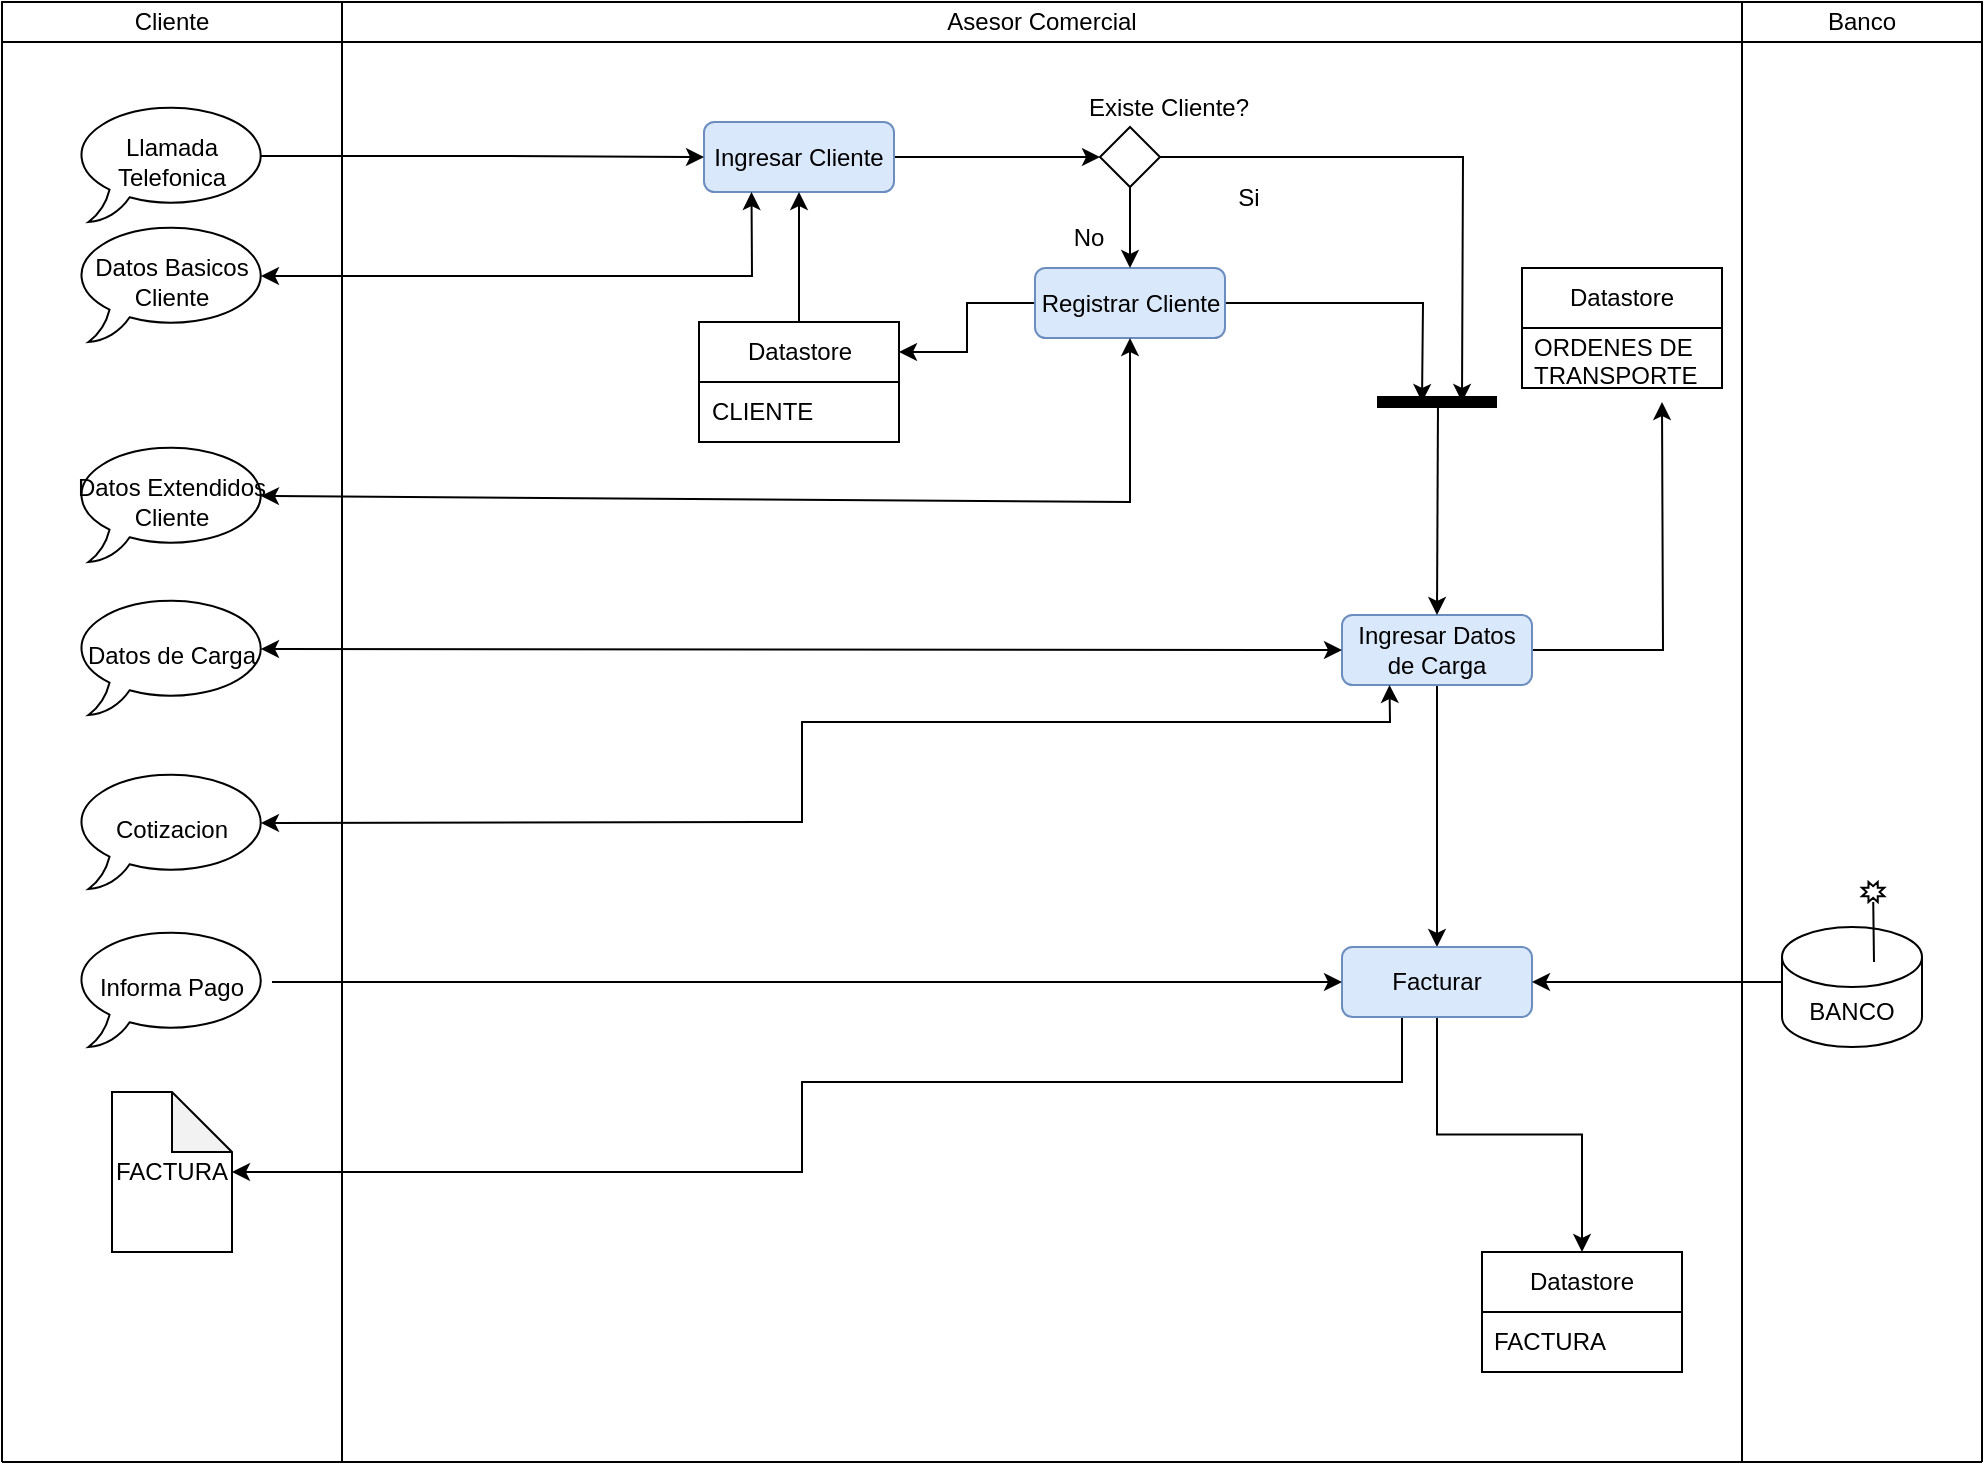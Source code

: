 <mxfile version="21.3.2" type="device">
  <diagram name="Page-1" id="kCXuuyoQye9iRfK6LjE1">
    <mxGraphModel dx="1259" dy="692" grid="1" gridSize="10" guides="1" tooltips="1" connect="1" arrows="1" fold="1" page="1" pageScale="1" pageWidth="850" pageHeight="1100" math="0" shadow="0">
      <root>
        <mxCell id="0" />
        <mxCell id="1" parent="0" />
        <mxCell id="eAh5_Kuf3kncuD3NVC9x-2" value="Cliente" style="rounded=0;whiteSpace=wrap;html=1;" parent="1" vertex="1">
          <mxGeometry x="220" y="500" width="170" height="20" as="geometry" />
        </mxCell>
        <mxCell id="eAh5_Kuf3kncuD3NVC9x-3" value="Asesor Comercial" style="rounded=0;whiteSpace=wrap;html=1;" parent="1" vertex="1">
          <mxGeometry x="390" y="500" width="700" height="20" as="geometry" />
        </mxCell>
        <mxCell id="eAh5_Kuf3kncuD3NVC9x-4" value="Banco" style="rounded=0;whiteSpace=wrap;html=1;" parent="1" vertex="1">
          <mxGeometry x="1090" y="500" width="120" height="20" as="geometry" />
        </mxCell>
        <mxCell id="eAh5_Kuf3kncuD3NVC9x-5" value="" style="endArrow=none;html=1;rounded=0;" parent="1" edge="1">
          <mxGeometry width="50" height="50" relative="1" as="geometry">
            <mxPoint x="390" y="1230" as="sourcePoint" />
            <mxPoint x="390" y="520" as="targetPoint" />
          </mxGeometry>
        </mxCell>
        <mxCell id="eAh5_Kuf3kncuD3NVC9x-8" value="" style="endArrow=none;html=1;rounded=0;" parent="1" edge="1">
          <mxGeometry width="50" height="50" relative="1" as="geometry">
            <mxPoint x="220" y="1230" as="sourcePoint" />
            <mxPoint x="220" y="520" as="targetPoint" />
          </mxGeometry>
        </mxCell>
        <mxCell id="ZV1CnCImNn452yZI0MCP-7" style="edgeStyle=orthogonalEdgeStyle;rounded=0;orthogonalLoop=1;jettySize=auto;html=1;entryX=0;entryY=0.5;entryDx=0;entryDy=0;" edge="1" parent="1" source="eAh5_Kuf3kncuD3NVC9x-11" target="eAh5_Kuf3kncuD3NVC9x-18">
          <mxGeometry relative="1" as="geometry" />
        </mxCell>
        <mxCell id="eAh5_Kuf3kncuD3NVC9x-11" value="Ingresar Cliente" style="rounded=1;whiteSpace=wrap;html=1;fillColor=#dae8fc;strokeColor=#6c8ebf;" parent="1" vertex="1">
          <mxGeometry x="571" y="560" width="95" height="35" as="geometry" />
        </mxCell>
        <mxCell id="ZV1CnCImNn452yZI0MCP-8" style="edgeStyle=orthogonalEdgeStyle;rounded=0;orthogonalLoop=1;jettySize=auto;html=1;entryX=1;entryY=0.25;entryDx=0;entryDy=0;" edge="1" parent="1" source="eAh5_Kuf3kncuD3NVC9x-17" target="eAh5_Kuf3kncuD3NVC9x-104">
          <mxGeometry relative="1" as="geometry" />
        </mxCell>
        <mxCell id="ZV1CnCImNn452yZI0MCP-11" style="edgeStyle=orthogonalEdgeStyle;rounded=0;orthogonalLoop=1;jettySize=auto;html=1;" edge="1" parent="1" source="eAh5_Kuf3kncuD3NVC9x-17">
          <mxGeometry relative="1" as="geometry">
            <mxPoint x="930" y="700" as="targetPoint" />
          </mxGeometry>
        </mxCell>
        <mxCell id="eAh5_Kuf3kncuD3NVC9x-17" value="Registrar Cliente" style="rounded=1;whiteSpace=wrap;html=1;fillColor=#dae8fc;strokeColor=#6c8ebf;" parent="1" vertex="1">
          <mxGeometry x="736.5" y="633" width="95" height="35" as="geometry" />
        </mxCell>
        <mxCell id="eAh5_Kuf3kncuD3NVC9x-21" style="edgeStyle=orthogonalEdgeStyle;rounded=0;orthogonalLoop=1;jettySize=auto;html=1;" parent="1" source="eAh5_Kuf3kncuD3NVC9x-18" target="eAh5_Kuf3kncuD3NVC9x-17" edge="1">
          <mxGeometry relative="1" as="geometry" />
        </mxCell>
        <mxCell id="ZV1CnCImNn452yZI0MCP-12" style="edgeStyle=orthogonalEdgeStyle;rounded=0;orthogonalLoop=1;jettySize=auto;html=1;exitX=1;exitY=0.5;exitDx=0;exitDy=0;" edge="1" parent="1" source="eAh5_Kuf3kncuD3NVC9x-18">
          <mxGeometry relative="1" as="geometry">
            <mxPoint x="950" y="700" as="targetPoint" />
          </mxGeometry>
        </mxCell>
        <mxCell id="eAh5_Kuf3kncuD3NVC9x-18" value="" style="rhombus;whiteSpace=wrap;html=1;" parent="1" vertex="1">
          <mxGeometry x="769" y="562.5" width="30" height="30" as="geometry" />
        </mxCell>
        <mxCell id="eAh5_Kuf3kncuD3NVC9x-22" value="Existe Cliente?" style="text;html=1;align=center;verticalAlign=middle;resizable=0;points=[];autosize=1;strokeColor=none;fillColor=none;" parent="1" vertex="1">
          <mxGeometry x="753" y="538" width="100" height="30" as="geometry" />
        </mxCell>
        <mxCell id="eAh5_Kuf3kncuD3NVC9x-23" value="Si" style="text;html=1;align=center;verticalAlign=middle;resizable=0;points=[];autosize=1;strokeColor=none;fillColor=none;" parent="1" vertex="1">
          <mxGeometry x="828" y="583" width="30" height="30" as="geometry" />
        </mxCell>
        <mxCell id="eAh5_Kuf3kncuD3NVC9x-24" value="No" style="text;html=1;align=center;verticalAlign=middle;resizable=0;points=[];autosize=1;strokeColor=none;fillColor=none;" parent="1" vertex="1">
          <mxGeometry x="743" y="603" width="40" height="30" as="geometry" />
        </mxCell>
        <mxCell id="ZV1CnCImNn452yZI0MCP-16" style="edgeStyle=orthogonalEdgeStyle;rounded=0;orthogonalLoop=1;jettySize=auto;html=1;" edge="1" parent="1" source="eAh5_Kuf3kncuD3NVC9x-36">
          <mxGeometry relative="1" as="geometry">
            <mxPoint x="1050" y="700" as="targetPoint" />
          </mxGeometry>
        </mxCell>
        <mxCell id="ZV1CnCImNn452yZI0MCP-19" style="edgeStyle=orthogonalEdgeStyle;rounded=0;orthogonalLoop=1;jettySize=auto;html=1;entryX=0.5;entryY=0;entryDx=0;entryDy=0;" edge="1" parent="1" source="eAh5_Kuf3kncuD3NVC9x-36" target="eAh5_Kuf3kncuD3NVC9x-68">
          <mxGeometry relative="1" as="geometry" />
        </mxCell>
        <mxCell id="eAh5_Kuf3kncuD3NVC9x-36" value="Ingresar Datos de Carga" style="rounded=1;whiteSpace=wrap;html=1;fillColor=#dae8fc;strokeColor=#6c8ebf;" parent="1" vertex="1">
          <mxGeometry x="890" y="806.5" width="95" height="35" as="geometry" />
        </mxCell>
        <mxCell id="eAh5_Kuf3kncuD3NVC9x-54" value="Datastore" style="swimlane;fontStyle=0;childLayout=stackLayout;horizontal=1;startSize=30;horizontalStack=0;resizeParent=1;resizeParentMax=0;resizeLast=0;collapsible=1;marginBottom=0;whiteSpace=wrap;html=1;" parent="1" vertex="1">
          <mxGeometry x="980" y="633" width="100" height="60" as="geometry" />
        </mxCell>
        <mxCell id="eAh5_Kuf3kncuD3NVC9x-55" value="ORDENES DE TRANSPORTE" style="text;strokeColor=none;fillColor=none;align=left;verticalAlign=middle;spacingLeft=4;spacingRight=4;overflow=hidden;points=[[0,0.5],[1,0.5]];portConstraint=eastwest;rotatable=0;whiteSpace=wrap;html=1;" parent="eAh5_Kuf3kncuD3NVC9x-54" vertex="1">
          <mxGeometry y="30" width="100" height="30" as="geometry" />
        </mxCell>
        <mxCell id="eAh5_Kuf3kncuD3NVC9x-83" style="edgeStyle=orthogonalEdgeStyle;rounded=0;orthogonalLoop=1;jettySize=auto;html=1;" parent="1" source="eAh5_Kuf3kncuD3NVC9x-68" target="eAh5_Kuf3kncuD3NVC9x-71" edge="1">
          <mxGeometry relative="1" as="geometry">
            <Array as="points">
              <mxPoint x="920" y="1040" />
              <mxPoint x="620" y="1040" />
              <mxPoint x="620" y="1085" />
            </Array>
          </mxGeometry>
        </mxCell>
        <mxCell id="eAh5_Kuf3kncuD3NVC9x-99" style="edgeStyle=orthogonalEdgeStyle;rounded=0;orthogonalLoop=1;jettySize=auto;html=1;entryX=0.5;entryY=0;entryDx=0;entryDy=0;" parent="1" source="eAh5_Kuf3kncuD3NVC9x-68" target="eAh5_Kuf3kncuD3NVC9x-97" edge="1">
          <mxGeometry relative="1" as="geometry" />
        </mxCell>
        <mxCell id="eAh5_Kuf3kncuD3NVC9x-68" value="Facturar" style="rounded=1;whiteSpace=wrap;html=1;fillColor=#dae8fc;strokeColor=#6c8ebf;" parent="1" vertex="1">
          <mxGeometry x="890" y="972.5" width="95" height="35" as="geometry" />
        </mxCell>
        <mxCell id="eAh5_Kuf3kncuD3NVC9x-71" value="FACTURA" style="shape=note;whiteSpace=wrap;html=1;backgroundOutline=1;darkOpacity=0.05;" parent="1" vertex="1">
          <mxGeometry x="275" y="1045" width="60" height="80" as="geometry" />
        </mxCell>
        <mxCell id="eAh5_Kuf3kncuD3NVC9x-81" value="" style="endArrow=none;html=1;rounded=0;" parent="1" edge="1">
          <mxGeometry width="50" height="50" relative="1" as="geometry">
            <mxPoint x="1090" y="1230" as="sourcePoint" />
            <mxPoint x="1090" y="520" as="targetPoint" />
          </mxGeometry>
        </mxCell>
        <mxCell id="eAh5_Kuf3kncuD3NVC9x-82" value="" style="endArrow=none;html=1;rounded=0;entryX=1;entryY=1;entryDx=0;entryDy=0;" parent="1" target="eAh5_Kuf3kncuD3NVC9x-4" edge="1">
          <mxGeometry width="50" height="50" relative="1" as="geometry">
            <mxPoint x="1210" y="1230" as="sourcePoint" />
            <mxPoint x="1210" y="527.5" as="targetPoint" />
          </mxGeometry>
        </mxCell>
        <mxCell id="eAh5_Kuf3kncuD3NVC9x-85" style="edgeStyle=orthogonalEdgeStyle;rounded=0;orthogonalLoop=1;jettySize=auto;html=1;entryX=1;entryY=0.5;entryDx=0;entryDy=0;exitX=0;exitY=0.5;exitDx=0;exitDy=0;exitPerimeter=0;" parent="1" source="eAh5_Kuf3kncuD3NVC9x-84" target="eAh5_Kuf3kncuD3NVC9x-68" edge="1">
          <mxGeometry relative="1" as="geometry">
            <Array as="points">
              <mxPoint x="1110" y="990" />
            </Array>
          </mxGeometry>
        </mxCell>
        <mxCell id="eAh5_Kuf3kncuD3NVC9x-84" value="BANCO" style="shape=cylinder3;whiteSpace=wrap;html=1;boundedLbl=1;backgroundOutline=1;size=15;" parent="1" vertex="1">
          <mxGeometry x="1110" y="962.5" width="70" height="60" as="geometry" />
        </mxCell>
        <mxCell id="eAh5_Kuf3kncuD3NVC9x-86" value="Llamada Telefonica" style="whiteSpace=wrap;html=1;shape=mxgraph.basic.oval_callout" parent="1" vertex="1">
          <mxGeometry x="255" y="550" width="100" height="60" as="geometry" />
        </mxCell>
        <mxCell id="eAh5_Kuf3kncuD3NVC9x-87" value="Datos Extendidos Cliente" style="whiteSpace=wrap;html=1;shape=mxgraph.basic.oval_callout" parent="1" vertex="1">
          <mxGeometry x="255" y="720" width="100" height="60" as="geometry" />
        </mxCell>
        <mxCell id="eAh5_Kuf3kncuD3NVC9x-88" value="Datos de Carga" style="whiteSpace=wrap;html=1;shape=mxgraph.basic.oval_callout" parent="1" vertex="1">
          <mxGeometry x="255" y="796.5" width="100" height="60" as="geometry" />
        </mxCell>
        <mxCell id="eAh5_Kuf3kncuD3NVC9x-90" value="Cotizacion" style="whiteSpace=wrap;html=1;shape=mxgraph.basic.oval_callout" parent="1" vertex="1">
          <mxGeometry x="255" y="883.5" width="100" height="60" as="geometry" />
        </mxCell>
        <mxCell id="eAh5_Kuf3kncuD3NVC9x-92" value="" style="endArrow=none;html=1;rounded=0;" parent="1" source="eAh5_Kuf3kncuD3NVC9x-93" edge="1">
          <mxGeometry width="50" height="50" relative="1" as="geometry">
            <mxPoint x="1160" y="970" as="sourcePoint" />
            <mxPoint x="1160" y="940" as="targetPoint" />
          </mxGeometry>
        </mxCell>
        <mxCell id="eAh5_Kuf3kncuD3NVC9x-95" value="" style="endArrow=none;html=1;rounded=0;" parent="1" target="eAh5_Kuf3kncuD3NVC9x-93" edge="1">
          <mxGeometry width="50" height="50" relative="1" as="geometry">
            <mxPoint x="1156" y="980" as="sourcePoint" />
            <mxPoint x="1160" y="940" as="targetPoint" />
          </mxGeometry>
        </mxCell>
        <mxCell id="eAh5_Kuf3kncuD3NVC9x-93" value="" style="verticalLabelPosition=bottom;verticalAlign=top;html=1;shape=mxgraph.basic.8_point_star" parent="1" vertex="1">
          <mxGeometry x="1150" y="940" width="11.11" height="10" as="geometry" />
        </mxCell>
        <mxCell id="eAh5_Kuf3kncuD3NVC9x-96" value="" style="endArrow=none;html=1;rounded=0;" parent="1" edge="1">
          <mxGeometry width="50" height="50" relative="1" as="geometry">
            <mxPoint x="220" y="1230" as="sourcePoint" />
            <mxPoint x="1210" y="1230" as="targetPoint" />
            <Array as="points">
              <mxPoint x="720" y="1230" />
            </Array>
          </mxGeometry>
        </mxCell>
        <mxCell id="eAh5_Kuf3kncuD3NVC9x-97" value="Datastore" style="swimlane;fontStyle=0;childLayout=stackLayout;horizontal=1;startSize=30;horizontalStack=0;resizeParent=1;resizeParentMax=0;resizeLast=0;collapsible=1;marginBottom=0;whiteSpace=wrap;html=1;" parent="1" vertex="1">
          <mxGeometry x="960" y="1125" width="100" height="60" as="geometry" />
        </mxCell>
        <mxCell id="eAh5_Kuf3kncuD3NVC9x-98" value="FACTURA" style="text;strokeColor=none;fillColor=none;align=left;verticalAlign=middle;spacingLeft=4;spacingRight=4;overflow=hidden;points=[[0,0.5],[1,0.5]];portConstraint=eastwest;rotatable=0;whiteSpace=wrap;html=1;" parent="eAh5_Kuf3kncuD3NVC9x-97" vertex="1">
          <mxGeometry y="30" width="100" height="30" as="geometry" />
        </mxCell>
        <mxCell id="eAh5_Kuf3kncuD3NVC9x-102" value="" style="endArrow=none;html=1;rounded=0;strokeWidth=6;" parent="1" edge="1">
          <mxGeometry width="50" height="50" relative="1" as="geometry">
            <mxPoint x="907.5" y="700" as="sourcePoint" />
            <mxPoint x="967.5" y="700" as="targetPoint" />
          </mxGeometry>
        </mxCell>
        <mxCell id="eAh5_Kuf3kncuD3NVC9x-106" style="edgeStyle=orthogonalEdgeStyle;rounded=0;orthogonalLoop=1;jettySize=auto;html=1;entryX=0.5;entryY=1;entryDx=0;entryDy=0;" parent="1" source="eAh5_Kuf3kncuD3NVC9x-104" target="eAh5_Kuf3kncuD3NVC9x-11" edge="1">
          <mxGeometry relative="1" as="geometry" />
        </mxCell>
        <mxCell id="eAh5_Kuf3kncuD3NVC9x-104" value="Datastore" style="swimlane;fontStyle=0;childLayout=stackLayout;horizontal=1;startSize=30;horizontalStack=0;resizeParent=1;resizeParentMax=0;resizeLast=0;collapsible=1;marginBottom=0;whiteSpace=wrap;html=1;" parent="1" vertex="1">
          <mxGeometry x="568.5" y="660" width="100" height="60" as="geometry" />
        </mxCell>
        <mxCell id="eAh5_Kuf3kncuD3NVC9x-105" value="CLIENTE" style="text;strokeColor=none;fillColor=none;align=left;verticalAlign=middle;spacingLeft=4;spacingRight=4;overflow=hidden;points=[[0,0.5],[1,0.5]];portConstraint=eastwest;rotatable=0;whiteSpace=wrap;html=1;" parent="eAh5_Kuf3kncuD3NVC9x-104" vertex="1">
          <mxGeometry y="30" width="100" height="30" as="geometry" />
        </mxCell>
        <mxCell id="ZV1CnCImNn452yZI0MCP-1" value="Datos Basicos Cliente" style="whiteSpace=wrap;html=1;shape=mxgraph.basic.oval_callout" vertex="1" parent="1">
          <mxGeometry x="255" y="610" width="100" height="60" as="geometry" />
        </mxCell>
        <mxCell id="ZV1CnCImNn452yZI0MCP-4" style="edgeStyle=orthogonalEdgeStyle;rounded=0;orthogonalLoop=1;jettySize=auto;html=1;entryX=0;entryY=0.5;entryDx=0;entryDy=0;exitX=0.945;exitY=0.45;exitDx=0;exitDy=0;exitPerimeter=0;" edge="1" parent="1" source="eAh5_Kuf3kncuD3NVC9x-86" target="eAh5_Kuf3kncuD3NVC9x-11">
          <mxGeometry relative="1" as="geometry">
            <mxPoint x="522" y="580.5" as="sourcePoint" />
          </mxGeometry>
        </mxCell>
        <mxCell id="ZV1CnCImNn452yZI0MCP-6" value="" style="endArrow=classic;startArrow=classic;html=1;rounded=0;entryX=0.945;entryY=0.45;entryDx=0;entryDy=0;entryPerimeter=0;exitX=0.25;exitY=1;exitDx=0;exitDy=0;" edge="1" parent="1">
          <mxGeometry width="50" height="50" relative="1" as="geometry">
            <mxPoint x="594.75" y="595" as="sourcePoint" />
            <mxPoint x="349.5" y="637" as="targetPoint" />
            <Array as="points">
              <mxPoint x="595" y="637" />
            </Array>
          </mxGeometry>
        </mxCell>
        <mxCell id="ZV1CnCImNn452yZI0MCP-10" value="" style="endArrow=classic;startArrow=classic;html=1;rounded=0;entryX=0.5;entryY=1;entryDx=0;entryDy=0;exitX=0.945;exitY=0.45;exitDx=0;exitDy=0;exitPerimeter=0;" edge="1" parent="1" source="eAh5_Kuf3kncuD3NVC9x-87" target="eAh5_Kuf3kncuD3NVC9x-17">
          <mxGeometry width="50" height="50" relative="1" as="geometry">
            <mxPoint x="620" y="870" as="sourcePoint" />
            <mxPoint x="670" y="820" as="targetPoint" />
            <Array as="points">
              <mxPoint x="784" y="750" />
            </Array>
          </mxGeometry>
        </mxCell>
        <mxCell id="ZV1CnCImNn452yZI0MCP-13" value="" style="endArrow=classic;html=1;rounded=0;entryX=0.5;entryY=0;entryDx=0;entryDy=0;" edge="1" parent="1" target="eAh5_Kuf3kncuD3NVC9x-36">
          <mxGeometry width="50" height="50" relative="1" as="geometry">
            <mxPoint x="938" y="700" as="sourcePoint" />
            <mxPoint x="670" y="820" as="targetPoint" />
          </mxGeometry>
        </mxCell>
        <mxCell id="ZV1CnCImNn452yZI0MCP-15" value="" style="endArrow=classic;startArrow=classic;html=1;rounded=0;entryX=0;entryY=0.5;entryDx=0;entryDy=0;exitX=0.945;exitY=0.45;exitDx=0;exitDy=0;exitPerimeter=0;" edge="1" parent="1" source="eAh5_Kuf3kncuD3NVC9x-88" target="eAh5_Kuf3kncuD3NVC9x-36">
          <mxGeometry width="50" height="50" relative="1" as="geometry">
            <mxPoint x="620" y="870" as="sourcePoint" />
            <mxPoint x="670" y="820" as="targetPoint" />
            <Array as="points" />
          </mxGeometry>
        </mxCell>
        <mxCell id="ZV1CnCImNn452yZI0MCP-18" value="" style="endArrow=classic;startArrow=classic;html=1;rounded=0;exitX=0.945;exitY=0.45;exitDx=0;exitDy=0;exitPerimeter=0;entryX=0.25;entryY=1;entryDx=0;entryDy=0;" edge="1" parent="1" source="eAh5_Kuf3kncuD3NVC9x-90" target="eAh5_Kuf3kncuD3NVC9x-36">
          <mxGeometry width="50" height="50" relative="1" as="geometry">
            <mxPoint x="620" y="870" as="sourcePoint" />
            <mxPoint x="820" y="820" as="targetPoint" />
            <Array as="points">
              <mxPoint x="620" y="910" />
              <mxPoint x="620" y="860" />
              <mxPoint x="914" y="860" />
            </Array>
          </mxGeometry>
        </mxCell>
        <mxCell id="ZV1CnCImNn452yZI0MCP-21" style="edgeStyle=orthogonalEdgeStyle;rounded=0;orthogonalLoop=1;jettySize=auto;html=1;" edge="1" parent="1" source="ZV1CnCImNn452yZI0MCP-20">
          <mxGeometry relative="1" as="geometry">
            <mxPoint x="890" y="990" as="targetPoint" />
            <Array as="points">
              <mxPoint x="700" y="990" />
              <mxPoint x="700" y="990" />
            </Array>
          </mxGeometry>
        </mxCell>
        <mxCell id="ZV1CnCImNn452yZI0MCP-20" value="Informa Pago" style="whiteSpace=wrap;html=1;shape=mxgraph.basic.oval_callout" vertex="1" parent="1">
          <mxGeometry x="255" y="962.5" width="100" height="60" as="geometry" />
        </mxCell>
      </root>
    </mxGraphModel>
  </diagram>
</mxfile>
